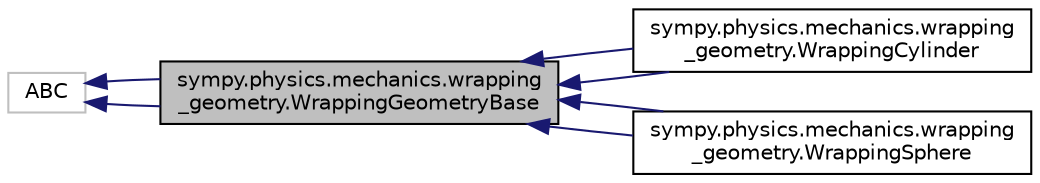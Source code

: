 digraph "sympy.physics.mechanics.wrapping_geometry.WrappingGeometryBase"
{
 // LATEX_PDF_SIZE
  edge [fontname="Helvetica",fontsize="10",labelfontname="Helvetica",labelfontsize="10"];
  node [fontname="Helvetica",fontsize="10",shape=record];
  rankdir="LR";
  Node1 [label="sympy.physics.mechanics.wrapping\l_geometry.WrappingGeometryBase",height=0.2,width=0.4,color="black", fillcolor="grey75", style="filled", fontcolor="black",tooltip=" "];
  Node2 -> Node1 [dir="back",color="midnightblue",fontsize="10",style="solid",fontname="Helvetica"];
  Node2 [label="ABC",height=0.2,width=0.4,color="grey75", fillcolor="white", style="filled",tooltip=" "];
  Node2 -> Node1 [dir="back",color="midnightblue",fontsize="10",style="solid",fontname="Helvetica"];
  Node1 -> Node3 [dir="back",color="midnightblue",fontsize="10",style="solid",fontname="Helvetica"];
  Node3 [label="sympy.physics.mechanics.wrapping\l_geometry.WrappingCylinder",height=0.2,width=0.4,color="black", fillcolor="white", style="filled",URL="$classsympy_1_1physics_1_1mechanics_1_1wrapping__geometry_1_1WrappingCylinder.html",tooltip=" "];
  Node1 -> Node3 [dir="back",color="midnightblue",fontsize="10",style="solid",fontname="Helvetica"];
  Node1 -> Node4 [dir="back",color="midnightblue",fontsize="10",style="solid",fontname="Helvetica"];
  Node4 [label="sympy.physics.mechanics.wrapping\l_geometry.WrappingSphere",height=0.2,width=0.4,color="black", fillcolor="white", style="filled",URL="$classsympy_1_1physics_1_1mechanics_1_1wrapping__geometry_1_1WrappingSphere.html",tooltip=" "];
  Node1 -> Node4 [dir="back",color="midnightblue",fontsize="10",style="solid",fontname="Helvetica"];
}
